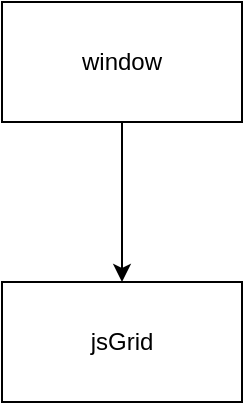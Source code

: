 <mxfile version="14.1.8" type="github">
  <diagram id="D52wYUwa7AdppvzgQ1sX" name="第 1 页">
    <mxGraphModel dx="992" dy="563" grid="1" gridSize="10" guides="1" tooltips="1" connect="1" arrows="1" fold="1" page="1" pageScale="1" pageWidth="827" pageHeight="1169" math="0" shadow="0">
      <root>
        <mxCell id="0" />
        <mxCell id="1" parent="0" />
        <mxCell id="gMsHHSpNyxdrCpWEvyL_-3" value="" style="edgeStyle=orthogonalEdgeStyle;rounded=0;orthogonalLoop=1;jettySize=auto;html=1;" edge="1" parent="1" source="gMsHHSpNyxdrCpWEvyL_-1" target="gMsHHSpNyxdrCpWEvyL_-2">
          <mxGeometry relative="1" as="geometry" />
        </mxCell>
        <mxCell id="gMsHHSpNyxdrCpWEvyL_-1" value="window" style="rounded=0;whiteSpace=wrap;html=1;" vertex="1" parent="1">
          <mxGeometry x="340" y="120" width="120" height="60" as="geometry" />
        </mxCell>
        <mxCell id="gMsHHSpNyxdrCpWEvyL_-2" value="jsGrid" style="whiteSpace=wrap;html=1;rounded=0;" vertex="1" parent="1">
          <mxGeometry x="340" y="260" width="120" height="60" as="geometry" />
        </mxCell>
      </root>
    </mxGraphModel>
  </diagram>
</mxfile>
